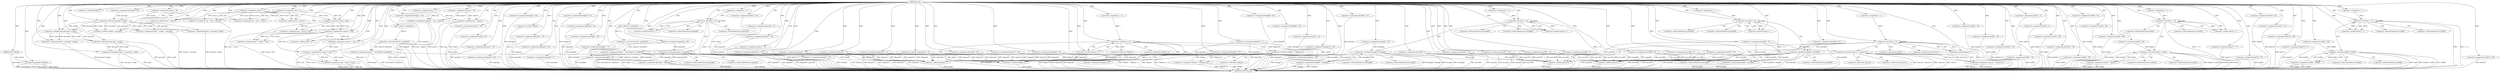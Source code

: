 digraph wkv {  
"1014570924054915427" [label = "(METHOD,wkv)" ]
"1014570924054916068" [label = "(METHOD_RETURN,void)" ]
"1014570924054915428" [label = "(PARAM,char* yfhnyd)" ]
"1014570924054915434" [label = "(<operator>.assignment,qmvcqyd = 48)" ]
"1014570924054915439" [label = "(<operator>.assignment,wuexcv = 1)" ]
"1014570924054915443" [label = "(<operator>.assignment,bioeejj[0] = 28)" ]
"1014570924054915449" [label = "(<operator>.assignment,wvqqlr = 35)" ]
"1014570924054915452" [label = "(<operator>.assignment,pyuscf = (int*)calloc(9, sizeof(int)))" ]
"1014570924054915454" [label = "(<operator>.cast,(int*)calloc(9, sizeof(int)))" ]
"1014570924054915456" [label = "(calloc,calloc(9, sizeof(int)))" ]
"1014570924054915458" [label = "(<operator>.sizeOf,sizeof(int))" ]
"1014570924054915460" [label = "(<operator>.assignment,bioeejj[1] = 76)" ]
"1014570924054915466" [label = "(<operator>.assignment,tqomrvr = 80)" ]
"1014570924054915470" [label = "(<operator>.assignment,upe = 1)" ]
"1014570924054915473" [label = "(<operator>.assignment,hgmxa[0] = 60)" ]
"1014570924054915480" [label = "(strcpy,strcpy(ggnpar, yfhnyd))" ]
"1014570924054915483" [label = "(<operator>.assignment,aqigjupb = upe + tqomrvr)" ]
"1014570924054915485" [label = "(<operator>.addition,upe + tqomrvr)" ]
"1014570924054915490" [label = "(<operator>.assignment,lsxd = 3)" ]
"1014570924054915493" [label = "(<operator>.assignment,bsaf[0] = 68)" ]
"1014570924054915498" [label = "(<operator>.assignment,bsaf[1] = 50)" ]
"1014570924054915503" [label = "(<operator>.assignment,bsaf[2] = 65)" ]
"1014570924054915508" [label = "(<operator>.assignment,hgmxa[1] = 25)" ]
"1014570924054915513" [label = "(<operator>.assignment,hgmxa[2] = 28)" ]
"1014570924054915518" [label = "(<operator>.assignment,bioeejj[2] = 80)" ]
"1014570924054915523" [label = "(<operator>.assignment,bdypor = (int*)calloc(10, sizeof(int)))" ]
"1014570924054915525" [label = "(<operator>.cast,(int*)calloc(10, sizeof(int)))" ]
"1014570924054915527" [label = "(calloc,calloc(10, sizeof(int)))" ]
"1014570924054915529" [label = "(<operator>.sizeOf,sizeof(int))" ]
"1014570924054915531" [label = "(<operator>.assignment,pyuscf[0] = 37)" ]
"1014570924054915536" [label = "(<operator>.assignment,hgmxa[3] = 55)" ]
"1014570924054915541" [label = "(<operator>.assignment,bdypor[0] = 1)" ]
"1014570924054915547" [label = "(<operator>.assignment,eip = lsxd + wuexcv)" ]
"1014570924054915549" [label = "(<operator>.addition,lsxd + wuexcv)" ]
"1014570924054915553" [label = "(<operator>.assignment,hgmxa[4] = 49)" ]
"1014570924054915558" [label = "(<operator>.assignment,hgmxa[5] = 3)" ]
"1014570924054915563" [label = "(<operator>.assignment,eip = lsxd + wuexcv)" ]
"1014570924054915565" [label = "(<operator>.addition,lsxd + wuexcv)" ]
"1014570924054915568" [label = "(<operator>.assignment,bioeejj[3] = 51)" ]
"1014570924054915573" [label = "(<operator>.assignment,eip = wuexcv / lsxd)" ]
"1014570924054915575" [label = "(<operator>.division,wuexcv / lsxd)" ]
"1014570924054915578" [label = "(<operator>.assignment,bdypor[1] = 50)" ]
"1014570924054915583" [label = "(<operator>.assignment,hgmxa[6] = 54)" ]
"1014570924054915588" [label = "(<operator>.assignment,jdcmd[0] = 63)" ]
"1014570924054915593" [label = "(<operator>.assignment,bdypor[2] = 72)" ]
"1014570924054915598" [label = "(<operator>.assignment,bioeejj[4] = 98)" ]
"1014570924054915604" [label = "(<operator>.assignment,bdypor[3] = 53)" ]
"1014570924054915609" [label = "(<operator>.assignment,bioeejj[5] = 77)" ]
"1014570924054915614" [label = "(<operator>.assignment,lnpr[0] = 50)" ]
"1014570924054915619" [label = "(<operator>.assignment,bioeejj[6] = 94)" ]
"1014570924054915624" [label = "(<operator>.assignment,bsaf[3] = 29)" ]
"1014570924054915629" [label = "(<operator>.assignment,hgmxa[7] = 9)" ]
"1014570924054915634" [label = "(<operator>.assignment,jdcmd[1] = 92)" ]
"1014570924054915639" [label = "(<operator>.assignment,fzpck = qmvcqyd / wvqqlr)" ]
"1014570924054915641" [label = "(<operator>.division,qmvcqyd / wvqqlr)" ]
"1014570924054915644" [label = "(<operator>.assignment,pyuscf[1] = 50)" ]
"1014570924054915651" [label = "(<operator>.assignment,i = 1)" ]
"1014570924054915654" [label = "(<operator>.lessThan,i < 8)" ]
"1014570924054915657" [label = "(<operator>.postIncrement,i++)" ]
"1014570924054915661" [label = "(<operator>.lessThan,hgmxa[0] < hgmxa[i])" ]
"1014570924054915669" [label = "(<operator>.assignment,hgmxa[0] = hgmxa[i])" ]
"1014570924054915676" [label = "(<operator>.assignment,lnpr[1] = 23)" ]
"1014570924054915681" [label = "(<operator>.assignment,bioeejj[7] = 24)" ]
"1014570924054915686" [label = "(<operator>.assignment,fzpck = wvqqlr + qmvcqyd)" ]
"1014570924054915688" [label = "(<operator>.addition,wvqqlr + qmvcqyd)" ]
"1014570924054915691" [label = "(<operator>.assignment,eip = wuexcv * lsxd)" ]
"1014570924054915693" [label = "(<operator>.multiplication,wuexcv * lsxd)" ]
"1014570924054915696" [label = "(<operator>.assignment,wuexcv = lsxd + 6)" ]
"1014570924054915698" [label = "(<operator>.addition,lsxd + 6)" ]
"1014570924054915701" [label = "(<operator>.assignment,bdypor[4] = 12)" ]
"1014570924054915706" [label = "(<operator>.assignment,pyuscf[2] = 35)" ]
"1014570924054915711" [label = "(<operator>.assignment,bdypor[5] = 3)" ]
"1014570924054915716" [label = "(<operator>.assignment,fzpck = qmvcqyd * wvqqlr)" ]
"1014570924054915718" [label = "(<operator>.multiplication,qmvcqyd * wvqqlr)" ]
"1014570924054915721" [label = "(<operator>.assignment,bioeejj[8] = 85)" ]
"1014570924054915726" [label = "(<operator>.assignment,bdypor[6] = 80)" ]
"1014570924054915731" [label = "(<operator>.assignment,bioeejj[9] = 55)" ]
"1014570924054915736" [label = "(<operator>.assignment,eip = wuexcv * lsxd)" ]
"1014570924054915738" [label = "(<operator>.multiplication,wuexcv * lsxd)" ]
"1014570924054915741" [label = "(<operator>.assignment,lnpr[2] = 12)" ]
"1014570924054915746" [label = "(<operator>.assignment,pyuscf[3] = 1)" ]
"1014570924054915751" [label = "(<operator>.assignment,pyuscf[4] = 5)" ]
"1014570924054915756" [label = "(<operator>.assignment,bioeejj[10] = 60)" ]
"1014570924054915761" [label = "(<operator>.assignment,bioeejj[11] = 43)" ]
"1014570924054915766" [label = "(<operator>.assignment,jdcmd[2] = 47)" ]
"1014570924054915771" [label = "(<operator>.assignment,pyuscf[5] = 15)" ]
"1014570924054915776" [label = "(<operator>.assignment,pyuscf[6] = 4)" ]
"1014570924054915781" [label = "(<operator>.assignment,bsaf[4] = 50)" ]
"1014570924054915786" [label = "(<operator>.assignment,bdypor[7] = 85)" ]
"1014570924054915791" [label = "(<operator>.assignment,bdypor[8] = 97)" ]
"1014570924054915796" [label = "(<operator>.assignment,bsaf[5] = 96)" ]
"1014570924054915801" [label = "(<operator>.assignment,bdypor[9] = 59)" ]
"1014570924054915808" [label = "(<operator>.assignment,i = 1)" ]
"1014570924054915811" [label = "(<operator>.lessThan,i < 10)" ]
"1014570924054915814" [label = "(<operator>.postIncrement,i++)" ]
"1014570924054915818" [label = "(<operator>.lessThan,*bdypor < *(bdypor+i))" ]
"1014570924054915822" [label = "(<operator>.addition,bdypor+i)" ]
"1014570924054915826" [label = "(<operator>.assignment,*bdypor = *(bdypor+i))" ]
"1014570924054915830" [label = "(<operator>.addition,bdypor+i)" ]
"1014570924054915833" [label = "(<operator>.assignment,jdcmd[3] = 10)" ]
"1014570924054915838" [label = "(<operator>.assignment,bsaf[6] = 10)" ]
"1014570924054915843" [label = "(<operator>.assignment,lnpr[3] = 2)" ]
"1014570924054915848" [label = "(<operator>.assignment,lnpr[4] = 2)" ]
"1014570924054915855" [label = "(<operator>.assignment,i = 1)" ]
"1014570924054915858" [label = "(<operator>.lessThan,i < 12)" ]
"1014570924054915861" [label = "(<operator>.postIncrement,i++)" ]
"1014570924054915865" [label = "(<operator>.lessThan,bioeejj[0] < bioeejj[i])" ]
"1014570924054915873" [label = "(<operator>.assignment,bioeejj[0] = bioeejj[i])" ]
"1014570924054915880" [label = "(<operator>.assignment,bsaf[7] = 59)" ]
"1014570924054915885" [label = "(<operator>.assignment,jdcmd[4] = 36)" ]
"1014570924054915892" [label = "(<operator>.assignment,i = 1)" ]
"1014570924054915895" [label = "(<operator>.lessThan,i < 5)" ]
"1014570924054915898" [label = "(<operator>.postIncrement,i++)" ]
"1014570924054915902" [label = "(<operator>.lessThan,jdcmd[0] < jdcmd[i])" ]
"1014570924054915910" [label = "(<operator>.assignment,jdcmd[0] = jdcmd[i])" ]
"1014570924054915917" [label = "(<operator>.assignment,bsaf[8] = 59)" ]
"1014570924054915922" [label = "(<operator>.assignment,fzpck = qmvcqyd - wvqqlr)" ]
"1014570924054915924" [label = "(<operator>.subtraction,qmvcqyd - wvqqlr)" ]
"1014570924054915927" [label = "(<operator>.assignment,pyuscf[7] = 55)" ]
"1014570924054915932" [label = "(<operator>.assignment,bsaf[9] = 53)" ]
"1014570924054915937" [label = "(<operator>.assignment,lnpr[5] = 98)" ]
"1014570924054915942" [label = "(<operator>.assignment,pyuscf[8] = 5)" ]
"1014570924054915947" [label = "(<operator>.assignment,lnpr[6] = 88)" ]
"1014570924054915952" [label = "(<operator>.assignment,lnpr[7] = 77)" ]
"1014570924054915957" [label = "(<operator>.assignment,lnpr[8] = 76)" ]
"1014570924054915962" [label = "(<operator>.assignment,lnpr[9] = 47)" ]
"1014570924054915969" [label = "(<operator>.assignment,i = 1)" ]
"1014570924054915972" [label = "(<operator>.lessThan,i < 9)" ]
"1014570924054915975" [label = "(<operator>.postIncrement,i++)" ]
"1014570924054915979" [label = "(<operator>.lessThan,*pyuscf < *(pyuscf+i))" ]
"1014570924054915983" [label = "(<operator>.addition,pyuscf+i)" ]
"1014570924054915987" [label = "(<operator>.assignment,*pyuscf = *(pyuscf+i))" ]
"1014570924054915991" [label = "(<operator>.addition,pyuscf+i)" ]
"1014570924054915994" [label = "(<operator>.assignment,lnpr[10] = 51)" ]
"1014570924054915999" [label = "(<operator>.assignment,lnpr[11] = 86)" ]
"1014570924054916004" [label = "(<operator>.assignment,lnpr[12] = 3)" ]
"1014570924054916011" [label = "(<operator>.assignment,i = 1)" ]
"1014570924054916014" [label = "(<operator>.lessThan,i < 13)" ]
"1014570924054916017" [label = "(<operator>.postIncrement,i++)" ]
"1014570924054916021" [label = "(<operator>.lessThan,lnpr[0] < lnpr[i])" ]
"1014570924054916029" [label = "(<operator>.assignment,lnpr[0] = lnpr[i])" ]
"1014570924054916036" [label = "(<operator>.assignment,bsaf[10] = 60)" ]
"1014570924054916043" [label = "(<operator>.assignment,i = 1)" ]
"1014570924054916046" [label = "(<operator>.lessThan,i < 11)" ]
"1014570924054916049" [label = "(<operator>.postIncrement,i++)" ]
"1014570924054916053" [label = "(<operator>.lessThan,bsaf[0] < bsaf[i])" ]
"1014570924054916061" [label = "(<operator>.assignment,bsaf[0] = bsaf[i])" ]
"1014570924054915662" [label = "(<operator>.indirectIndexAccess,hgmxa[0])" ]
"1014570924054915665" [label = "(<operator>.indirectIndexAccess,hgmxa[i])" ]
"1014570924054915670" [label = "(<operator>.indirectIndexAccess,hgmxa[0])" ]
"1014570924054915673" [label = "(<operator>.indirectIndexAccess,hgmxa[i])" ]
"1014570924054915819" [label = "(<operator>.indirection,*bdypor)" ]
"1014570924054915821" [label = "(<operator>.indirection,*(bdypor+i))" ]
"1014570924054915827" [label = "(<operator>.indirection,*bdypor)" ]
"1014570924054915829" [label = "(<operator>.indirection,*(bdypor+i))" ]
"1014570924054915866" [label = "(<operator>.indirectIndexAccess,bioeejj[0])" ]
"1014570924054915869" [label = "(<operator>.indirectIndexAccess,bioeejj[i])" ]
"1014570924054915874" [label = "(<operator>.indirectIndexAccess,bioeejj[0])" ]
"1014570924054915877" [label = "(<operator>.indirectIndexAccess,bioeejj[i])" ]
"1014570924054915903" [label = "(<operator>.indirectIndexAccess,jdcmd[0])" ]
"1014570924054915906" [label = "(<operator>.indirectIndexAccess,jdcmd[i])" ]
"1014570924054915911" [label = "(<operator>.indirectIndexAccess,jdcmd[0])" ]
"1014570924054915914" [label = "(<operator>.indirectIndexAccess,jdcmd[i])" ]
"1014570924054915980" [label = "(<operator>.indirection,*pyuscf)" ]
"1014570924054915982" [label = "(<operator>.indirection,*(pyuscf+i))" ]
"1014570924054915988" [label = "(<operator>.indirection,*pyuscf)" ]
"1014570924054915990" [label = "(<operator>.indirection,*(pyuscf+i))" ]
"1014570924054916022" [label = "(<operator>.indirectIndexAccess,lnpr[0])" ]
"1014570924054916025" [label = "(<operator>.indirectIndexAccess,lnpr[i])" ]
"1014570924054916030" [label = "(<operator>.indirectIndexAccess,lnpr[0])" ]
"1014570924054916033" [label = "(<operator>.indirectIndexAccess,lnpr[i])" ]
"1014570924054916054" [label = "(<operator>.indirectIndexAccess,bsaf[0])" ]
"1014570924054916057" [label = "(<operator>.indirectIndexAccess,bsaf[i])" ]
"1014570924054916062" [label = "(<operator>.indirectIndexAccess,bsaf[0])" ]
"1014570924054916065" [label = "(<operator>.indirectIndexAccess,bsaf[i])" ]
  "1014570924054916004" -> "1014570924054916068"  [ label = "DDG: lnpr[12]"] 
  "1014570924054915818" -> "1014570924054916068"  [ label = "DDG: *bdypor < *(bdypor+i)"] 
  "1014570924054915498" -> "1014570924054916068"  [ label = "DDG: bsaf[1]"] 
  "1014570924054915452" -> "1014570924054916068"  [ label = "DDG: (int*)calloc(9, sizeof(int))"] 
  "1014570924054915746" -> "1014570924054916068"  [ label = "DDG: pyuscf[3]"] 
  "1014570924054915924" -> "1014570924054916068"  [ label = "DDG: wvqqlr"] 
  "1014570924054916029" -> "1014570924054916068"  [ label = "DDG: lnpr[i]"] 
  "1014570924054915573" -> "1014570924054916068"  [ label = "DDG: wuexcv / lsxd"] 
  "1014570924054916053" -> "1014570924054916068"  [ label = "DDG: bsaf[i]"] 
  "1014570924054915910" -> "1014570924054916068"  [ label = "DDG: jdcmd[0]"] 
  "1014570924054915731" -> "1014570924054916068"  [ label = "DDG: bioeejj[9]"] 
  "1014570924054915736" -> "1014570924054916068"  [ label = "DDG: eip"] 
  "1014570924054916046" -> "1014570924054916068"  [ label = "DDG: i"] 
  "1014570924054915523" -> "1014570924054916068"  [ label = "DDG: (int*)calloc(10, sizeof(int))"] 
  "1014570924054915761" -> "1014570924054916068"  [ label = "DDG: bioeejj[11]"] 
  "1014570924054915736" -> "1014570924054916068"  [ label = "DDG: wuexcv * lsxd"] 
  "1014570924054915661" -> "1014570924054916068"  [ label = "DDG: hgmxa[0]"] 
  "1014570924054915676" -> "1014570924054916068"  [ label = "DDG: lnpr[1]"] 
  "1014570924054915927" -> "1014570924054916068"  [ label = "DDG: pyuscf[7]"] 
  "1014570924054915681" -> "1014570924054916068"  [ label = "DDG: bioeejj[7]"] 
  "1014570924054916021" -> "1014570924054916068"  [ label = "DDG: lnpr[0] < lnpr[i]"] 
  "1014570924054915738" -> "1014570924054916068"  [ label = "DDG: lsxd"] 
  "1014570924054915536" -> "1014570924054916068"  [ label = "DDG: hgmxa[3]"] 
  "1014570924054915781" -> "1014570924054916068"  [ label = "DDG: bsaf[4]"] 
  "1014570924054915885" -> "1014570924054916068"  [ label = "DDG: jdcmd[4]"] 
  "1014570924054915644" -> "1014570924054916068"  [ label = "DDG: pyuscf[1]"] 
  "1014570924054915880" -> "1014570924054916068"  [ label = "DDG: bsaf[7]"] 
  "1014570924054915865" -> "1014570924054916068"  [ label = "DDG: bioeejj[0] < bioeejj[i]"] 
  "1014570924054915818" -> "1014570924054916068"  [ label = "DDG: *bdypor"] 
  "1014570924054915696" -> "1014570924054916068"  [ label = "DDG: lsxd + 6"] 
  "1014570924054915578" -> "1014570924054916068"  [ label = "DDG: bdypor[1]"] 
  "1014570924054915833" -> "1014570924054916068"  [ label = "DDG: jdcmd[3]"] 
  "1014570924054915924" -> "1014570924054916068"  [ label = "DDG: qmvcqyd"] 
  "1014570924054915843" -> "1014570924054916068"  [ label = "DDG: lnpr[3]"] 
  "1014570924054916029" -> "1014570924054916068"  [ label = "DDG: lnpr[0]"] 
  "1014570924054915513" -> "1014570924054916068"  [ label = "DDG: hgmxa[2]"] 
  "1014570924054915523" -> "1014570924054916068"  [ label = "DDG: bdypor"] 
  "1014570924054916014" -> "1014570924054916068"  [ label = "DDG: i < 13"] 
  "1014570924054915979" -> "1014570924054916068"  [ label = "DDG: *pyuscf < *(pyuscf+i)"] 
  "1014570924054915541" -> "1014570924054916068"  [ label = "DDG: bdypor[0]"] 
  "1014570924054915593" -> "1014570924054916068"  [ label = "DDG: bdypor[2]"] 
  "1014570924054915865" -> "1014570924054916068"  [ label = "DDG: bioeejj[i]"] 
  "1014570924054915902" -> "1014570924054916068"  [ label = "DDG: jdcmd[0]"] 
  "1014570924054916036" -> "1014570924054916068"  [ label = "DDG: bsaf[10]"] 
  "1014570924054915485" -> "1014570924054916068"  [ label = "DDG: tqomrvr"] 
  "1014570924054915503" -> "1014570924054916068"  [ label = "DDG: bsaf[2]"] 
  "1014570924054915634" -> "1014570924054916068"  [ label = "DDG: jdcmd[1]"] 
  "1014570924054915962" -> "1014570924054916068"  [ label = "DDG: lnpr[9]"] 
  "1014570924054915661" -> "1014570924054916068"  [ label = "DDG: hgmxa[i]"] 
  "1014570924054915518" -> "1014570924054916068"  [ label = "DDG: bioeejj[2]"] 
  "1014570924054915952" -> "1014570924054916068"  [ label = "DDG: lnpr[7]"] 
  "1014570924054915999" -> "1014570924054916068"  [ label = "DDG: lnpr[11]"] 
  "1014570924054915480" -> "1014570924054916068"  [ label = "DDG: ggnpar"] 
  "1014570924054915771" -> "1014570924054916068"  [ label = "DDG: pyuscf[5]"] 
  "1014570924054915629" -> "1014570924054916068"  [ label = "DDG: hgmxa[7]"] 
  "1014570924054915604" -> "1014570924054916068"  [ label = "DDG: bdypor[3]"] 
  "1014570924054915639" -> "1014570924054916068"  [ label = "DDG: qmvcqyd / wvqqlr"] 
  "1014570924054916046" -> "1014570924054916068"  [ label = "DDG: i < 11"] 
  "1014570924054915801" -> "1014570924054916068"  [ label = "DDG: bdypor[9]"] 
  "1014570924054916021" -> "1014570924054916068"  [ label = "DDG: lnpr[0]"] 
  "1014570924054915716" -> "1014570924054916068"  [ label = "DDG: qmvcqyd * wvqqlr"] 
  "1014570924054915454" -> "1014570924054916068"  [ label = "DDG: calloc(9, sizeof(int))"] 
  "1014570924054915937" -> "1014570924054916068"  [ label = "DDG: lnpr[5]"] 
  "1014570924054915873" -> "1014570924054916068"  [ label = "DDG: bioeejj[0]"] 
  "1014570924054915741" -> "1014570924054916068"  [ label = "DDG: lnpr[2]"] 
  "1014570924054915848" -> "1014570924054916068"  [ label = "DDG: lnpr[4]"] 
  "1014570924054915947" -> "1014570924054916068"  [ label = "DDG: lnpr[6]"] 
  "1014570924054915588" -> "1014570924054916068"  [ label = "DDG: jdcmd[0]"] 
  "1014570924054915902" -> "1014570924054916068"  [ label = "DDG: jdcmd[0] < jdcmd[i]"] 
  "1014570924054915619" -> "1014570924054916068"  [ label = "DDG: bioeejj[6]"] 
  "1014570924054915428" -> "1014570924054916068"  [ label = "DDG: yfhnyd"] 
  "1014570924054915529" -> "1014570924054916068"  [ label = "DDG: int"] 
  "1014570924054915979" -> "1014570924054916068"  [ label = "DDG: *(pyuscf+i)"] 
  "1014570924054915957" -> "1014570924054916068"  [ label = "DDG: lnpr[8]"] 
  "1014570924054916061" -> "1014570924054916068"  [ label = "DDG: bsaf[i]"] 
  "1014570924054915609" -> "1014570924054916068"  [ label = "DDG: bioeejj[5]"] 
  "1014570924054916053" -> "1014570924054916068"  [ label = "DDG: bsaf[0] < bsaf[i]"] 
  "1014570924054915751" -> "1014570924054916068"  [ label = "DDG: pyuscf[4]"] 
  "1014570924054916061" -> "1014570924054916068"  [ label = "DDG: bsaf[0]"] 
  "1014570924054915485" -> "1014570924054916068"  [ label = "DDG: upe"] 
  "1014570924054915865" -> "1014570924054916068"  [ label = "DDG: bioeejj[0]"] 
  "1014570924054915826" -> "1014570924054916068"  [ label = "DDG: *(bdypor+i)"] 
  "1014570924054915669" -> "1014570924054916068"  [ label = "DDG: hgmxa[0]"] 
  "1014570924054915483" -> "1014570924054916068"  [ label = "DDG: aqigjupb"] 
  "1014570924054915987" -> "1014570924054916068"  [ label = "DDG: *pyuscf"] 
  "1014570924054916021" -> "1014570924054916068"  [ label = "DDG: lnpr[i]"] 
  "1014570924054915858" -> "1014570924054916068"  [ label = "DDG: i < 12"] 
  "1014570924054915583" -> "1014570924054916068"  [ label = "DDG: hgmxa[6]"] 
  "1014570924054915766" -> "1014570924054916068"  [ label = "DDG: jdcmd[2]"] 
  "1014570924054915661" -> "1014570924054916068"  [ label = "DDG: hgmxa[0] < hgmxa[i]"] 
  "1014570924054915460" -> "1014570924054916068"  [ label = "DDG: bioeejj[1]"] 
  "1014570924054915922" -> "1014570924054916068"  [ label = "DDG: fzpck"] 
  "1014570924054915686" -> "1014570924054916068"  [ label = "DDG: wvqqlr + qmvcqyd"] 
  "1014570924054915452" -> "1014570924054916068"  [ label = "DDG: pyuscf"] 
  "1014570924054915721" -> "1014570924054916068"  [ label = "DDG: bioeejj[8]"] 
  "1014570924054915669" -> "1014570924054916068"  [ label = "DDG: hgmxa[i]"] 
  "1014570924054915922" -> "1014570924054916068"  [ label = "DDG: qmvcqyd - wvqqlr"] 
  "1014570924054915443" -> "1014570924054916068"  [ label = "DDG: bioeejj[0]"] 
  "1014570924054915563" -> "1014570924054916068"  [ label = "DDG: lsxd + wuexcv"] 
  "1014570924054915873" -> "1014570924054916068"  [ label = "DDG: bioeejj[i]"] 
  "1014570924054915525" -> "1014570924054916068"  [ label = "DDG: calloc(10, sizeof(int))"] 
  "1014570924054915701" -> "1014570924054916068"  [ label = "DDG: bdypor[4]"] 
  "1014570924054915822" -> "1014570924054916068"  [ label = "DDG: bdypor"] 
  "1014570924054915558" -> "1014570924054916068"  [ label = "DDG: hgmxa[5]"] 
  "1014570924054915932" -> "1014570924054916068"  [ label = "DDG: bsaf[9]"] 
  "1014570924054915553" -> "1014570924054916068"  [ label = "DDG: hgmxa[4]"] 
  "1014570924054915987" -> "1014570924054916068"  [ label = "DDG: *(pyuscf+i)"] 
  "1014570924054915598" -> "1014570924054916068"  [ label = "DDG: bioeejj[4]"] 
  "1014570924054915972" -> "1014570924054916068"  [ label = "DDG: i < 9"] 
  "1014570924054915483" -> "1014570924054916068"  [ label = "DDG: upe + tqomrvr"] 
  "1014570924054915979" -> "1014570924054916068"  [ label = "DDG: *pyuscf"] 
  "1014570924054915838" -> "1014570924054916068"  [ label = "DDG: bsaf[6]"] 
  "1014570924054915786" -> "1014570924054916068"  [ label = "DDG: bdypor[7]"] 
  "1014570924054915473" -> "1014570924054916068"  [ label = "DDG: hgmxa[0]"] 
  "1014570924054915994" -> "1014570924054916068"  [ label = "DDG: lnpr[10]"] 
  "1014570924054915910" -> "1014570924054916068"  [ label = "DDG: jdcmd[i]"] 
  "1014570924054916053" -> "1014570924054916068"  [ label = "DDG: bsaf[0]"] 
  "1014570924054915917" -> "1014570924054916068"  [ label = "DDG: bsaf[8]"] 
  "1014570924054915776" -> "1014570924054916068"  [ label = "DDG: pyuscf[6]"] 
  "1014570924054915493" -> "1014570924054916068"  [ label = "DDG: bsaf[0]"] 
  "1014570924054915983" -> "1014570924054916068"  [ label = "DDG: pyuscf"] 
  "1014570924054915480" -> "1014570924054916068"  [ label = "DDG: yfhnyd"] 
  "1014570924054915738" -> "1014570924054916068"  [ label = "DDG: wuexcv"] 
  "1014570924054915508" -> "1014570924054916068"  [ label = "DDG: hgmxa[1]"] 
  "1014570924054915706" -> "1014570924054916068"  [ label = "DDG: pyuscf[2]"] 
  "1014570924054915726" -> "1014570924054916068"  [ label = "DDG: bdypor[6]"] 
  "1014570924054915942" -> "1014570924054916068"  [ label = "DDG: pyuscf[8]"] 
  "1014570924054915811" -> "1014570924054916068"  [ label = "DDG: i < 10"] 
  "1014570924054915480" -> "1014570924054916068"  [ label = "DDG: strcpy(ggnpar, yfhnyd)"] 
  "1014570924054915568" -> "1014570924054916068"  [ label = "DDG: bioeejj[3]"] 
  "1014570924054915654" -> "1014570924054916068"  [ label = "DDG: i < 8"] 
  "1014570924054915991" -> "1014570924054916068"  [ label = "DDG: pyuscf"] 
  "1014570924054915791" -> "1014570924054916068"  [ label = "DDG: bdypor[8]"] 
  "1014570924054915531" -> "1014570924054916068"  [ label = "DDG: pyuscf[0]"] 
  "1014570924054915624" -> "1014570924054916068"  [ label = "DDG: bsaf[3]"] 
  "1014570924054915711" -> "1014570924054916068"  [ label = "DDG: bdypor[5]"] 
  "1014570924054915826" -> "1014570924054916068"  [ label = "DDG: *bdypor"] 
  "1014570924054915818" -> "1014570924054916068"  [ label = "DDG: *(bdypor+i)"] 
  "1014570924054915756" -> "1014570924054916068"  [ label = "DDG: bioeejj[10]"] 
  "1014570924054915895" -> "1014570924054916068"  [ label = "DDG: i < 5"] 
  "1014570924054915902" -> "1014570924054916068"  [ label = "DDG: jdcmd[i]"] 
  "1014570924054915830" -> "1014570924054916068"  [ label = "DDG: bdypor"] 
  "1014570924054915796" -> "1014570924054916068"  [ label = "DDG: bsaf[5]"] 
  "1014570924054915614" -> "1014570924054916068"  [ label = "DDG: lnpr[0]"] 
  "1014570924054915427" -> "1014570924054915428"  [ label = "DDG: "] 
  "1014570924054915427" -> "1014570924054915434"  [ label = "DDG: "] 
  "1014570924054915427" -> "1014570924054915439"  [ label = "DDG: "] 
  "1014570924054915427" -> "1014570924054915443"  [ label = "DDG: "] 
  "1014570924054915427" -> "1014570924054915449"  [ label = "DDG: "] 
  "1014570924054915454" -> "1014570924054915452"  [ label = "DDG: calloc(9, sizeof(int))"] 
  "1014570924054915427" -> "1014570924054915452"  [ label = "DDG: "] 
  "1014570924054915456" -> "1014570924054915454"  [ label = "DDG: 9"] 
  "1014570924054915427" -> "1014570924054915456"  [ label = "DDG: "] 
  "1014570924054915427" -> "1014570924054915458"  [ label = "DDG: "] 
  "1014570924054915427" -> "1014570924054915460"  [ label = "DDG: "] 
  "1014570924054915427" -> "1014570924054915466"  [ label = "DDG: "] 
  "1014570924054915427" -> "1014570924054915470"  [ label = "DDG: "] 
  "1014570924054915427" -> "1014570924054915473"  [ label = "DDG: "] 
  "1014570924054915427" -> "1014570924054915480"  [ label = "DDG: "] 
  "1014570924054915428" -> "1014570924054915480"  [ label = "DDG: yfhnyd"] 
  "1014570924054915470" -> "1014570924054915483"  [ label = "DDG: upe"] 
  "1014570924054915427" -> "1014570924054915483"  [ label = "DDG: "] 
  "1014570924054915466" -> "1014570924054915483"  [ label = "DDG: tqomrvr"] 
  "1014570924054915470" -> "1014570924054915485"  [ label = "DDG: upe"] 
  "1014570924054915427" -> "1014570924054915485"  [ label = "DDG: "] 
  "1014570924054915466" -> "1014570924054915485"  [ label = "DDG: tqomrvr"] 
  "1014570924054915427" -> "1014570924054915490"  [ label = "DDG: "] 
  "1014570924054915427" -> "1014570924054915493"  [ label = "DDG: "] 
  "1014570924054915427" -> "1014570924054915498"  [ label = "DDG: "] 
  "1014570924054915427" -> "1014570924054915503"  [ label = "DDG: "] 
  "1014570924054915427" -> "1014570924054915508"  [ label = "DDG: "] 
  "1014570924054915427" -> "1014570924054915513"  [ label = "DDG: "] 
  "1014570924054915427" -> "1014570924054915518"  [ label = "DDG: "] 
  "1014570924054915525" -> "1014570924054915523"  [ label = "DDG: calloc(10, sizeof(int))"] 
  "1014570924054915427" -> "1014570924054915523"  [ label = "DDG: "] 
  "1014570924054915527" -> "1014570924054915525"  [ label = "DDG: 10"] 
  "1014570924054915427" -> "1014570924054915527"  [ label = "DDG: "] 
  "1014570924054915427" -> "1014570924054915529"  [ label = "DDG: "] 
  "1014570924054915427" -> "1014570924054915531"  [ label = "DDG: "] 
  "1014570924054915427" -> "1014570924054915536"  [ label = "DDG: "] 
  "1014570924054915427" -> "1014570924054915541"  [ label = "DDG: "] 
  "1014570924054915490" -> "1014570924054915547"  [ label = "DDG: lsxd"] 
  "1014570924054915427" -> "1014570924054915547"  [ label = "DDG: "] 
  "1014570924054915439" -> "1014570924054915547"  [ label = "DDG: wuexcv"] 
  "1014570924054915490" -> "1014570924054915549"  [ label = "DDG: lsxd"] 
  "1014570924054915427" -> "1014570924054915549"  [ label = "DDG: "] 
  "1014570924054915439" -> "1014570924054915549"  [ label = "DDG: wuexcv"] 
  "1014570924054915427" -> "1014570924054915553"  [ label = "DDG: "] 
  "1014570924054915427" -> "1014570924054915558"  [ label = "DDG: "] 
  "1014570924054915427" -> "1014570924054915563"  [ label = "DDG: "] 
  "1014570924054915490" -> "1014570924054915563"  [ label = "DDG: lsxd"] 
  "1014570924054915439" -> "1014570924054915563"  [ label = "DDG: wuexcv"] 
  "1014570924054915427" -> "1014570924054915565"  [ label = "DDG: "] 
  "1014570924054915490" -> "1014570924054915565"  [ label = "DDG: lsxd"] 
  "1014570924054915439" -> "1014570924054915565"  [ label = "DDG: wuexcv"] 
  "1014570924054915427" -> "1014570924054915568"  [ label = "DDG: "] 
  "1014570924054915575" -> "1014570924054915573"  [ label = "DDG: wuexcv"] 
  "1014570924054915575" -> "1014570924054915573"  [ label = "DDG: lsxd"] 
  "1014570924054915427" -> "1014570924054915573"  [ label = "DDG: "] 
  "1014570924054915427" -> "1014570924054915575"  [ label = "DDG: "] 
  "1014570924054915439" -> "1014570924054915575"  [ label = "DDG: wuexcv"] 
  "1014570924054915490" -> "1014570924054915575"  [ label = "DDG: lsxd"] 
  "1014570924054915427" -> "1014570924054915578"  [ label = "DDG: "] 
  "1014570924054915427" -> "1014570924054915583"  [ label = "DDG: "] 
  "1014570924054915427" -> "1014570924054915588"  [ label = "DDG: "] 
  "1014570924054915427" -> "1014570924054915593"  [ label = "DDG: "] 
  "1014570924054915427" -> "1014570924054915598"  [ label = "DDG: "] 
  "1014570924054915427" -> "1014570924054915604"  [ label = "DDG: "] 
  "1014570924054915427" -> "1014570924054915609"  [ label = "DDG: "] 
  "1014570924054915427" -> "1014570924054915614"  [ label = "DDG: "] 
  "1014570924054915427" -> "1014570924054915619"  [ label = "DDG: "] 
  "1014570924054915427" -> "1014570924054915624"  [ label = "DDG: "] 
  "1014570924054915427" -> "1014570924054915629"  [ label = "DDG: "] 
  "1014570924054915427" -> "1014570924054915634"  [ label = "DDG: "] 
  "1014570924054915641" -> "1014570924054915639"  [ label = "DDG: qmvcqyd"] 
  "1014570924054915641" -> "1014570924054915639"  [ label = "DDG: wvqqlr"] 
  "1014570924054915427" -> "1014570924054915639"  [ label = "DDG: "] 
  "1014570924054915434" -> "1014570924054915641"  [ label = "DDG: qmvcqyd"] 
  "1014570924054915427" -> "1014570924054915641"  [ label = "DDG: "] 
  "1014570924054915449" -> "1014570924054915641"  [ label = "DDG: wvqqlr"] 
  "1014570924054915427" -> "1014570924054915644"  [ label = "DDG: "] 
  "1014570924054915427" -> "1014570924054915651"  [ label = "DDG: "] 
  "1014570924054915651" -> "1014570924054915654"  [ label = "DDG: i"] 
  "1014570924054915657" -> "1014570924054915654"  [ label = "DDG: i"] 
  "1014570924054915427" -> "1014570924054915654"  [ label = "DDG: "] 
  "1014570924054915654" -> "1014570924054915657"  [ label = "DDG: i"] 
  "1014570924054915427" -> "1014570924054915657"  [ label = "DDG: "] 
  "1014570924054915669" -> "1014570924054915661"  [ label = "DDG: hgmxa[0]"] 
  "1014570924054915473" -> "1014570924054915661"  [ label = "DDG: hgmxa[0]"] 
  "1014570924054915661" -> "1014570924054915669"  [ label = "DDG: hgmxa[i]"] 
  "1014570924054915427" -> "1014570924054915676"  [ label = "DDG: "] 
  "1014570924054915427" -> "1014570924054915681"  [ label = "DDG: "] 
  "1014570924054915641" -> "1014570924054915686"  [ label = "DDG: wvqqlr"] 
  "1014570924054915427" -> "1014570924054915686"  [ label = "DDG: "] 
  "1014570924054915641" -> "1014570924054915686"  [ label = "DDG: qmvcqyd"] 
  "1014570924054915641" -> "1014570924054915688"  [ label = "DDG: wvqqlr"] 
  "1014570924054915427" -> "1014570924054915688"  [ label = "DDG: "] 
  "1014570924054915641" -> "1014570924054915688"  [ label = "DDG: qmvcqyd"] 
  "1014570924054915693" -> "1014570924054915691"  [ label = "DDG: wuexcv"] 
  "1014570924054915693" -> "1014570924054915691"  [ label = "DDG: lsxd"] 
  "1014570924054915427" -> "1014570924054915691"  [ label = "DDG: "] 
  "1014570924054915575" -> "1014570924054915693"  [ label = "DDG: wuexcv"] 
  "1014570924054915427" -> "1014570924054915693"  [ label = "DDG: "] 
  "1014570924054915575" -> "1014570924054915693"  [ label = "DDG: lsxd"] 
  "1014570924054915693" -> "1014570924054915696"  [ label = "DDG: lsxd"] 
  "1014570924054915427" -> "1014570924054915696"  [ label = "DDG: "] 
  "1014570924054915693" -> "1014570924054915698"  [ label = "DDG: lsxd"] 
  "1014570924054915427" -> "1014570924054915698"  [ label = "DDG: "] 
  "1014570924054915427" -> "1014570924054915701"  [ label = "DDG: "] 
  "1014570924054915427" -> "1014570924054915706"  [ label = "DDG: "] 
  "1014570924054915427" -> "1014570924054915711"  [ label = "DDG: "] 
  "1014570924054915718" -> "1014570924054915716"  [ label = "DDG: qmvcqyd"] 
  "1014570924054915718" -> "1014570924054915716"  [ label = "DDG: wvqqlr"] 
  "1014570924054915427" -> "1014570924054915716"  [ label = "DDG: "] 
  "1014570924054915427" -> "1014570924054915718"  [ label = "DDG: "] 
  "1014570924054915641" -> "1014570924054915718"  [ label = "DDG: qmvcqyd"] 
  "1014570924054915641" -> "1014570924054915718"  [ label = "DDG: wvqqlr"] 
  "1014570924054915427" -> "1014570924054915721"  [ label = "DDG: "] 
  "1014570924054915427" -> "1014570924054915726"  [ label = "DDG: "] 
  "1014570924054915427" -> "1014570924054915731"  [ label = "DDG: "] 
  "1014570924054915738" -> "1014570924054915736"  [ label = "DDG: wuexcv"] 
  "1014570924054915738" -> "1014570924054915736"  [ label = "DDG: lsxd"] 
  "1014570924054915427" -> "1014570924054915736"  [ label = "DDG: "] 
  "1014570924054915696" -> "1014570924054915738"  [ label = "DDG: wuexcv"] 
  "1014570924054915427" -> "1014570924054915738"  [ label = "DDG: "] 
  "1014570924054915693" -> "1014570924054915738"  [ label = "DDG: lsxd"] 
  "1014570924054915427" -> "1014570924054915741"  [ label = "DDG: "] 
  "1014570924054915427" -> "1014570924054915746"  [ label = "DDG: "] 
  "1014570924054915427" -> "1014570924054915751"  [ label = "DDG: "] 
  "1014570924054915427" -> "1014570924054915756"  [ label = "DDG: "] 
  "1014570924054915427" -> "1014570924054915761"  [ label = "DDG: "] 
  "1014570924054915427" -> "1014570924054915766"  [ label = "DDG: "] 
  "1014570924054915427" -> "1014570924054915771"  [ label = "DDG: "] 
  "1014570924054915427" -> "1014570924054915776"  [ label = "DDG: "] 
  "1014570924054915427" -> "1014570924054915781"  [ label = "DDG: "] 
  "1014570924054915427" -> "1014570924054915786"  [ label = "DDG: "] 
  "1014570924054915427" -> "1014570924054915791"  [ label = "DDG: "] 
  "1014570924054915427" -> "1014570924054915796"  [ label = "DDG: "] 
  "1014570924054915427" -> "1014570924054915801"  [ label = "DDG: "] 
  "1014570924054915427" -> "1014570924054915808"  [ label = "DDG: "] 
  "1014570924054915814" -> "1014570924054915811"  [ label = "DDG: i"] 
  "1014570924054915808" -> "1014570924054915811"  [ label = "DDG: i"] 
  "1014570924054915427" -> "1014570924054915811"  [ label = "DDG: "] 
  "1014570924054915427" -> "1014570924054915814"  [ label = "DDG: "] 
  "1014570924054915811" -> "1014570924054915814"  [ label = "DDG: i"] 
  "1014570924054915541" -> "1014570924054915818"  [ label = "DDG: bdypor[0]"] 
  "1014570924054915826" -> "1014570924054915818"  [ label = "DDG: *bdypor"] 
  "1014570924054915578" -> "1014570924054915822"  [ label = "DDG: bdypor[1]"] 
  "1014570924054915523" -> "1014570924054915822"  [ label = "DDG: bdypor"] 
  "1014570924054915786" -> "1014570924054915822"  [ label = "DDG: bdypor[7]"] 
  "1014570924054915726" -> "1014570924054915822"  [ label = "DDG: bdypor[6]"] 
  "1014570924054915541" -> "1014570924054915822"  [ label = "DDG: bdypor[0]"] 
  "1014570924054915593" -> "1014570924054915822"  [ label = "DDG: bdypor[2]"] 
  "1014570924054915604" -> "1014570924054915822"  [ label = "DDG: bdypor[3]"] 
  "1014570924054915801" -> "1014570924054915822"  [ label = "DDG: bdypor[9]"] 
  "1014570924054915701" -> "1014570924054915822"  [ label = "DDG: bdypor[4]"] 
  "1014570924054915791" -> "1014570924054915822"  [ label = "DDG: bdypor[8]"] 
  "1014570924054915711" -> "1014570924054915822"  [ label = "DDG: bdypor[5]"] 
  "1014570924054915427" -> "1014570924054915822"  [ label = "DDG: "] 
  "1014570924054915811" -> "1014570924054915822"  [ label = "DDG: i"] 
  "1014570924054915818" -> "1014570924054915826"  [ label = "DDG: *(bdypor+i)"] 
  "1014570924054915578" -> "1014570924054915830"  [ label = "DDG: bdypor[1]"] 
  "1014570924054915786" -> "1014570924054915830"  [ label = "DDG: bdypor[7]"] 
  "1014570924054915726" -> "1014570924054915830"  [ label = "DDG: bdypor[6]"] 
  "1014570924054915541" -> "1014570924054915830"  [ label = "DDG: bdypor[0]"] 
  "1014570924054915593" -> "1014570924054915830"  [ label = "DDG: bdypor[2]"] 
  "1014570924054915604" -> "1014570924054915830"  [ label = "DDG: bdypor[3]"] 
  "1014570924054915801" -> "1014570924054915830"  [ label = "DDG: bdypor[9]"] 
  "1014570924054915701" -> "1014570924054915830"  [ label = "DDG: bdypor[4]"] 
  "1014570924054915791" -> "1014570924054915830"  [ label = "DDG: bdypor[8]"] 
  "1014570924054915711" -> "1014570924054915830"  [ label = "DDG: bdypor[5]"] 
  "1014570924054915427" -> "1014570924054915830"  [ label = "DDG: "] 
  "1014570924054915523" -> "1014570924054915830"  [ label = "DDG: bdypor"] 
  "1014570924054915811" -> "1014570924054915830"  [ label = "DDG: i"] 
  "1014570924054915427" -> "1014570924054915833"  [ label = "DDG: "] 
  "1014570924054915427" -> "1014570924054915838"  [ label = "DDG: "] 
  "1014570924054915427" -> "1014570924054915843"  [ label = "DDG: "] 
  "1014570924054915427" -> "1014570924054915848"  [ label = "DDG: "] 
  "1014570924054915427" -> "1014570924054915855"  [ label = "DDG: "] 
  "1014570924054915861" -> "1014570924054915858"  [ label = "DDG: i"] 
  "1014570924054915855" -> "1014570924054915858"  [ label = "DDG: i"] 
  "1014570924054915427" -> "1014570924054915858"  [ label = "DDG: "] 
  "1014570924054915858" -> "1014570924054915861"  [ label = "DDG: i"] 
  "1014570924054915427" -> "1014570924054915861"  [ label = "DDG: "] 
  "1014570924054915873" -> "1014570924054915865"  [ label = "DDG: bioeejj[0]"] 
  "1014570924054915443" -> "1014570924054915865"  [ label = "DDG: bioeejj[0]"] 
  "1014570924054915865" -> "1014570924054915873"  [ label = "DDG: bioeejj[i]"] 
  "1014570924054915427" -> "1014570924054915880"  [ label = "DDG: "] 
  "1014570924054915427" -> "1014570924054915885"  [ label = "DDG: "] 
  "1014570924054915427" -> "1014570924054915892"  [ label = "DDG: "] 
  "1014570924054915898" -> "1014570924054915895"  [ label = "DDG: i"] 
  "1014570924054915892" -> "1014570924054915895"  [ label = "DDG: i"] 
  "1014570924054915427" -> "1014570924054915895"  [ label = "DDG: "] 
  "1014570924054915895" -> "1014570924054915898"  [ label = "DDG: i"] 
  "1014570924054915427" -> "1014570924054915898"  [ label = "DDG: "] 
  "1014570924054915910" -> "1014570924054915902"  [ label = "DDG: jdcmd[0]"] 
  "1014570924054915588" -> "1014570924054915902"  [ label = "DDG: jdcmd[0]"] 
  "1014570924054915902" -> "1014570924054915910"  [ label = "DDG: jdcmd[i]"] 
  "1014570924054915427" -> "1014570924054915917"  [ label = "DDG: "] 
  "1014570924054915924" -> "1014570924054915922"  [ label = "DDG: qmvcqyd"] 
  "1014570924054915924" -> "1014570924054915922"  [ label = "DDG: wvqqlr"] 
  "1014570924054915427" -> "1014570924054915922"  [ label = "DDG: "] 
  "1014570924054915718" -> "1014570924054915924"  [ label = "DDG: qmvcqyd"] 
  "1014570924054915427" -> "1014570924054915924"  [ label = "DDG: "] 
  "1014570924054915718" -> "1014570924054915924"  [ label = "DDG: wvqqlr"] 
  "1014570924054915427" -> "1014570924054915927"  [ label = "DDG: "] 
  "1014570924054915427" -> "1014570924054915932"  [ label = "DDG: "] 
  "1014570924054915427" -> "1014570924054915937"  [ label = "DDG: "] 
  "1014570924054915427" -> "1014570924054915942"  [ label = "DDG: "] 
  "1014570924054915427" -> "1014570924054915947"  [ label = "DDG: "] 
  "1014570924054915427" -> "1014570924054915952"  [ label = "DDG: "] 
  "1014570924054915427" -> "1014570924054915957"  [ label = "DDG: "] 
  "1014570924054915427" -> "1014570924054915962"  [ label = "DDG: "] 
  "1014570924054915427" -> "1014570924054915969"  [ label = "DDG: "] 
  "1014570924054915969" -> "1014570924054915972"  [ label = "DDG: i"] 
  "1014570924054915975" -> "1014570924054915972"  [ label = "DDG: i"] 
  "1014570924054915427" -> "1014570924054915972"  [ label = "DDG: "] 
  "1014570924054915427" -> "1014570924054915975"  [ label = "DDG: "] 
  "1014570924054915972" -> "1014570924054915975"  [ label = "DDG: i"] 
  "1014570924054915987" -> "1014570924054915979"  [ label = "DDG: *pyuscf"] 
  "1014570924054915531" -> "1014570924054915979"  [ label = "DDG: pyuscf[0]"] 
  "1014570924054915746" -> "1014570924054915983"  [ label = "DDG: pyuscf[3]"] 
  "1014570924054915927" -> "1014570924054915983"  [ label = "DDG: pyuscf[7]"] 
  "1014570924054915644" -> "1014570924054915983"  [ label = "DDG: pyuscf[1]"] 
  "1014570924054915771" -> "1014570924054915983"  [ label = "DDG: pyuscf[5]"] 
  "1014570924054915751" -> "1014570924054915983"  [ label = "DDG: pyuscf[4]"] 
  "1014570924054915452" -> "1014570924054915983"  [ label = "DDG: pyuscf"] 
  "1014570924054915776" -> "1014570924054915983"  [ label = "DDG: pyuscf[6]"] 
  "1014570924054915706" -> "1014570924054915983"  [ label = "DDG: pyuscf[2]"] 
  "1014570924054915942" -> "1014570924054915983"  [ label = "DDG: pyuscf[8]"] 
  "1014570924054915531" -> "1014570924054915983"  [ label = "DDG: pyuscf[0]"] 
  "1014570924054915427" -> "1014570924054915983"  [ label = "DDG: "] 
  "1014570924054915972" -> "1014570924054915983"  [ label = "DDG: i"] 
  "1014570924054915979" -> "1014570924054915987"  [ label = "DDG: *(pyuscf+i)"] 
  "1014570924054915746" -> "1014570924054915991"  [ label = "DDG: pyuscf[3]"] 
  "1014570924054915927" -> "1014570924054915991"  [ label = "DDG: pyuscf[7]"] 
  "1014570924054915644" -> "1014570924054915991"  [ label = "DDG: pyuscf[1]"] 
  "1014570924054915771" -> "1014570924054915991"  [ label = "DDG: pyuscf[5]"] 
  "1014570924054915751" -> "1014570924054915991"  [ label = "DDG: pyuscf[4]"] 
  "1014570924054915776" -> "1014570924054915991"  [ label = "DDG: pyuscf[6]"] 
  "1014570924054915706" -> "1014570924054915991"  [ label = "DDG: pyuscf[2]"] 
  "1014570924054915942" -> "1014570924054915991"  [ label = "DDG: pyuscf[8]"] 
  "1014570924054915531" -> "1014570924054915991"  [ label = "DDG: pyuscf[0]"] 
  "1014570924054915427" -> "1014570924054915991"  [ label = "DDG: "] 
  "1014570924054915972" -> "1014570924054915991"  [ label = "DDG: i"] 
  "1014570924054915427" -> "1014570924054915994"  [ label = "DDG: "] 
  "1014570924054915427" -> "1014570924054915999"  [ label = "DDG: "] 
  "1014570924054915427" -> "1014570924054916004"  [ label = "DDG: "] 
  "1014570924054915427" -> "1014570924054916011"  [ label = "DDG: "] 
  "1014570924054916017" -> "1014570924054916014"  [ label = "DDG: i"] 
  "1014570924054916011" -> "1014570924054916014"  [ label = "DDG: i"] 
  "1014570924054915427" -> "1014570924054916014"  [ label = "DDG: "] 
  "1014570924054916014" -> "1014570924054916017"  [ label = "DDG: i"] 
  "1014570924054915427" -> "1014570924054916017"  [ label = "DDG: "] 
  "1014570924054916029" -> "1014570924054916021"  [ label = "DDG: lnpr[0]"] 
  "1014570924054915614" -> "1014570924054916021"  [ label = "DDG: lnpr[0]"] 
  "1014570924054916021" -> "1014570924054916029"  [ label = "DDG: lnpr[i]"] 
  "1014570924054915427" -> "1014570924054916036"  [ label = "DDG: "] 
  "1014570924054915427" -> "1014570924054916043"  [ label = "DDG: "] 
  "1014570924054916043" -> "1014570924054916046"  [ label = "DDG: i"] 
  "1014570924054916049" -> "1014570924054916046"  [ label = "DDG: i"] 
  "1014570924054915427" -> "1014570924054916046"  [ label = "DDG: "] 
  "1014570924054916046" -> "1014570924054916049"  [ label = "DDG: i"] 
  "1014570924054915427" -> "1014570924054916049"  [ label = "DDG: "] 
  "1014570924054916061" -> "1014570924054916053"  [ label = "DDG: bsaf[0]"] 
  "1014570924054915493" -> "1014570924054916053"  [ label = "DDG: bsaf[0]"] 
  "1014570924054916053" -> "1014570924054916061"  [ label = "DDG: bsaf[i]"] 
  "1014570924054915654" -> "1014570924054915665"  [ label = "CDG: "] 
  "1014570924054915654" -> "1014570924054915662"  [ label = "CDG: "] 
  "1014570924054915654" -> "1014570924054915661"  [ label = "CDG: "] 
  "1014570924054915654" -> "1014570924054915657"  [ label = "CDG: "] 
  "1014570924054915654" -> "1014570924054915654"  [ label = "CDG: "] 
  "1014570924054915661" -> "1014570924054915673"  [ label = "CDG: "] 
  "1014570924054915661" -> "1014570924054915670"  [ label = "CDG: "] 
  "1014570924054915661" -> "1014570924054915669"  [ label = "CDG: "] 
  "1014570924054915811" -> "1014570924054915822"  [ label = "CDG: "] 
  "1014570924054915811" -> "1014570924054915821"  [ label = "CDG: "] 
  "1014570924054915811" -> "1014570924054915818"  [ label = "CDG: "] 
  "1014570924054915811" -> "1014570924054915819"  [ label = "CDG: "] 
  "1014570924054915811" -> "1014570924054915814"  [ label = "CDG: "] 
  "1014570924054915811" -> "1014570924054915811"  [ label = "CDG: "] 
  "1014570924054915818" -> "1014570924054915830"  [ label = "CDG: "] 
  "1014570924054915818" -> "1014570924054915829"  [ label = "CDG: "] 
  "1014570924054915818" -> "1014570924054915826"  [ label = "CDG: "] 
  "1014570924054915818" -> "1014570924054915827"  [ label = "CDG: "] 
  "1014570924054915858" -> "1014570924054915869"  [ label = "CDG: "] 
  "1014570924054915858" -> "1014570924054915866"  [ label = "CDG: "] 
  "1014570924054915858" -> "1014570924054915865"  [ label = "CDG: "] 
  "1014570924054915858" -> "1014570924054915861"  [ label = "CDG: "] 
  "1014570924054915858" -> "1014570924054915858"  [ label = "CDG: "] 
  "1014570924054915865" -> "1014570924054915877"  [ label = "CDG: "] 
  "1014570924054915865" -> "1014570924054915874"  [ label = "CDG: "] 
  "1014570924054915865" -> "1014570924054915873"  [ label = "CDG: "] 
  "1014570924054915895" -> "1014570924054915902"  [ label = "CDG: "] 
  "1014570924054915895" -> "1014570924054915903"  [ label = "CDG: "] 
  "1014570924054915895" -> "1014570924054915898"  [ label = "CDG: "] 
  "1014570924054915895" -> "1014570924054915895"  [ label = "CDG: "] 
  "1014570924054915895" -> "1014570924054915906"  [ label = "CDG: "] 
  "1014570924054915902" -> "1014570924054915914"  [ label = "CDG: "] 
  "1014570924054915902" -> "1014570924054915910"  [ label = "CDG: "] 
  "1014570924054915902" -> "1014570924054915911"  [ label = "CDG: "] 
  "1014570924054915972" -> "1014570924054915982"  [ label = "CDG: "] 
  "1014570924054915972" -> "1014570924054915983"  [ label = "CDG: "] 
  "1014570924054915972" -> "1014570924054915980"  [ label = "CDG: "] 
  "1014570924054915972" -> "1014570924054915979"  [ label = "CDG: "] 
  "1014570924054915972" -> "1014570924054915975"  [ label = "CDG: "] 
  "1014570924054915972" -> "1014570924054915972"  [ label = "CDG: "] 
  "1014570924054915979" -> "1014570924054915990"  [ label = "CDG: "] 
  "1014570924054915979" -> "1014570924054915991"  [ label = "CDG: "] 
  "1014570924054915979" -> "1014570924054915988"  [ label = "CDG: "] 
  "1014570924054915979" -> "1014570924054915987"  [ label = "CDG: "] 
  "1014570924054916014" -> "1014570924054916017"  [ label = "CDG: "] 
  "1014570924054916014" -> "1014570924054916014"  [ label = "CDG: "] 
  "1014570924054916014" -> "1014570924054916025"  [ label = "CDG: "] 
  "1014570924054916014" -> "1014570924054916022"  [ label = "CDG: "] 
  "1014570924054916014" -> "1014570924054916021"  [ label = "CDG: "] 
  "1014570924054916021" -> "1014570924054916033"  [ label = "CDG: "] 
  "1014570924054916021" -> "1014570924054916030"  [ label = "CDG: "] 
  "1014570924054916021" -> "1014570924054916029"  [ label = "CDG: "] 
  "1014570924054916046" -> "1014570924054916049"  [ label = "CDG: "] 
  "1014570924054916046" -> "1014570924054916046"  [ label = "CDG: "] 
  "1014570924054916046" -> "1014570924054916057"  [ label = "CDG: "] 
  "1014570924054916046" -> "1014570924054916054"  [ label = "CDG: "] 
  "1014570924054916046" -> "1014570924054916053"  [ label = "CDG: "] 
  "1014570924054916053" -> "1014570924054916065"  [ label = "CDG: "] 
  "1014570924054916053" -> "1014570924054916062"  [ label = "CDG: "] 
  "1014570924054916053" -> "1014570924054916061"  [ label = "CDG: "] 
}
